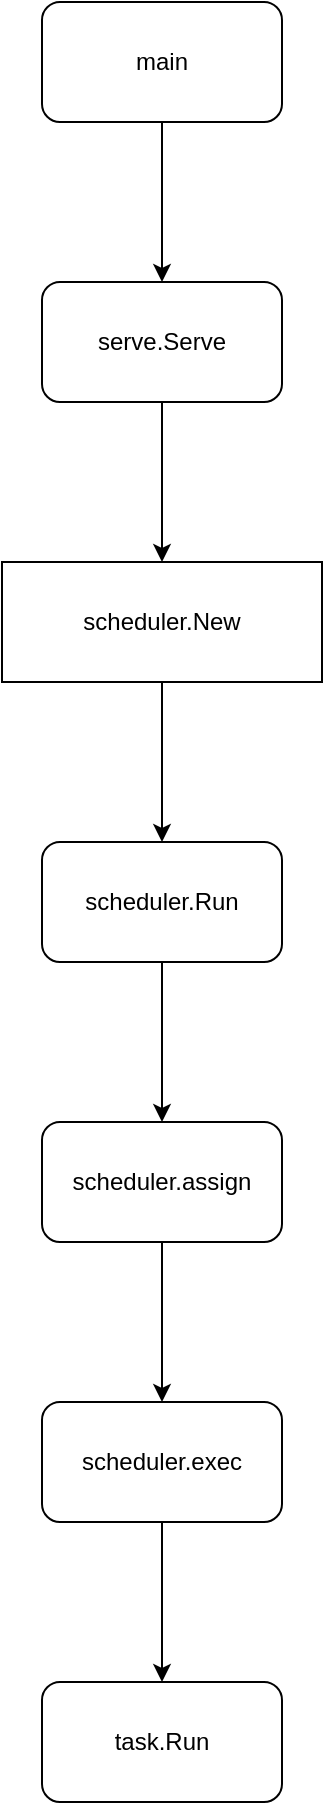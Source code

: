 <mxfile version="21.2.1" type="github">
  <diagram name="第 1 页" id="GR3lJULI5mWMxPLvMLa0">
    <mxGraphModel dx="823" dy="544" grid="1" gridSize="10" guides="1" tooltips="1" connect="1" arrows="1" fold="1" page="1" pageScale="1" pageWidth="827" pageHeight="1169" math="0" shadow="0">
      <root>
        <mxCell id="0" />
        <mxCell id="1" parent="0" />
        <mxCell id="OKoF3Qmlz-CwvZrR3h_e-3" value="" style="edgeStyle=orthogonalEdgeStyle;rounded=0;orthogonalLoop=1;jettySize=auto;html=1;" edge="1" parent="1" source="OKoF3Qmlz-CwvZrR3h_e-1" target="OKoF3Qmlz-CwvZrR3h_e-2">
          <mxGeometry relative="1" as="geometry" />
        </mxCell>
        <mxCell id="OKoF3Qmlz-CwvZrR3h_e-1" value="main" style="rounded=1;whiteSpace=wrap;html=1;" vertex="1" parent="1">
          <mxGeometry x="280" y="80" width="120" height="60" as="geometry" />
        </mxCell>
        <mxCell id="OKoF3Qmlz-CwvZrR3h_e-5" value="" style="edgeStyle=orthogonalEdgeStyle;rounded=0;orthogonalLoop=1;jettySize=auto;html=1;" edge="1" parent="1" source="OKoF3Qmlz-CwvZrR3h_e-2" target="OKoF3Qmlz-CwvZrR3h_e-4">
          <mxGeometry relative="1" as="geometry" />
        </mxCell>
        <mxCell id="OKoF3Qmlz-CwvZrR3h_e-2" value="serve.Serve" style="rounded=1;whiteSpace=wrap;html=1;" vertex="1" parent="1">
          <mxGeometry x="280" y="220" width="120" height="60" as="geometry" />
        </mxCell>
        <mxCell id="OKoF3Qmlz-CwvZrR3h_e-9" value="" style="edgeStyle=orthogonalEdgeStyle;rounded=0;orthogonalLoop=1;jettySize=auto;html=1;" edge="1" parent="1" source="OKoF3Qmlz-CwvZrR3h_e-4" target="OKoF3Qmlz-CwvZrR3h_e-8">
          <mxGeometry relative="1" as="geometry" />
        </mxCell>
        <mxCell id="OKoF3Qmlz-CwvZrR3h_e-4" value="scheduler.New" style="rounded=1;whiteSpace=wrap;html=1;arcSize=0;" vertex="1" parent="1">
          <mxGeometry x="260" y="360" width="160" height="60" as="geometry" />
        </mxCell>
        <mxCell id="OKoF3Qmlz-CwvZrR3h_e-11" value="" style="edgeStyle=orthogonalEdgeStyle;rounded=0;orthogonalLoop=1;jettySize=auto;html=1;" edge="1" parent="1" source="OKoF3Qmlz-CwvZrR3h_e-8" target="OKoF3Qmlz-CwvZrR3h_e-10">
          <mxGeometry relative="1" as="geometry" />
        </mxCell>
        <mxCell id="OKoF3Qmlz-CwvZrR3h_e-8" value="scheduler.Run" style="rounded=1;whiteSpace=wrap;html=1;" vertex="1" parent="1">
          <mxGeometry x="280" y="500" width="120" height="60" as="geometry" />
        </mxCell>
        <mxCell id="OKoF3Qmlz-CwvZrR3h_e-14" value="" style="edgeStyle=orthogonalEdgeStyle;rounded=0;orthogonalLoop=1;jettySize=auto;html=1;" edge="1" parent="1" source="OKoF3Qmlz-CwvZrR3h_e-10" target="OKoF3Qmlz-CwvZrR3h_e-13">
          <mxGeometry relative="1" as="geometry" />
        </mxCell>
        <mxCell id="OKoF3Qmlz-CwvZrR3h_e-10" value="scheduler.assign" style="rounded=1;whiteSpace=wrap;html=1;" vertex="1" parent="1">
          <mxGeometry x="280" y="640" width="120" height="60" as="geometry" />
        </mxCell>
        <mxCell id="OKoF3Qmlz-CwvZrR3h_e-16" value="" style="edgeStyle=orthogonalEdgeStyle;rounded=0;orthogonalLoop=1;jettySize=auto;html=1;" edge="1" parent="1" source="OKoF3Qmlz-CwvZrR3h_e-13" target="OKoF3Qmlz-CwvZrR3h_e-15">
          <mxGeometry relative="1" as="geometry" />
        </mxCell>
        <mxCell id="OKoF3Qmlz-CwvZrR3h_e-13" value="scheduler.exec" style="whiteSpace=wrap;html=1;rounded=1;" vertex="1" parent="1">
          <mxGeometry x="280" y="780" width="120" height="60" as="geometry" />
        </mxCell>
        <mxCell id="OKoF3Qmlz-CwvZrR3h_e-15" value="task.Run" style="whiteSpace=wrap;html=1;rounded=1;" vertex="1" parent="1">
          <mxGeometry x="280" y="920" width="120" height="60" as="geometry" />
        </mxCell>
      </root>
    </mxGraphModel>
  </diagram>
</mxfile>
